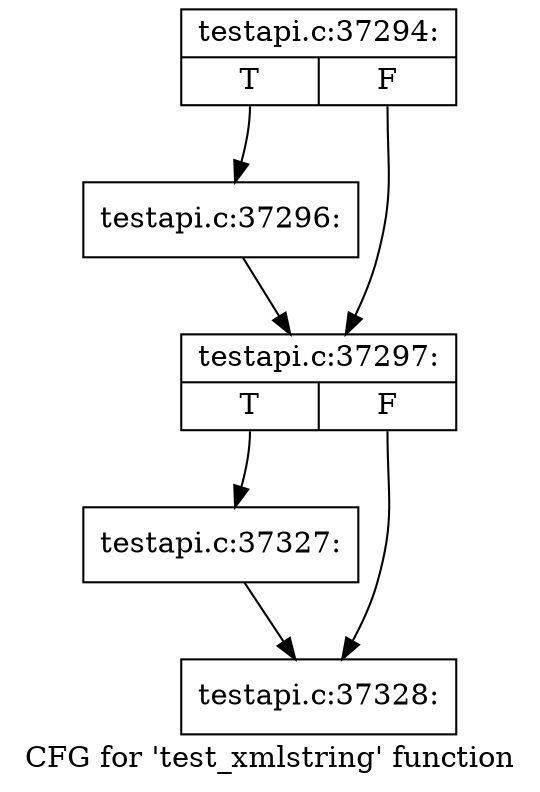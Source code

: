 digraph "CFG for 'test_xmlstring' function" {
	label="CFG for 'test_xmlstring' function";

	Node0x54beef0 [shape=record,label="{testapi.c:37294:|{<s0>T|<s1>F}}"];
	Node0x54beef0:s0 -> Node0x54c44d0;
	Node0x54beef0:s1 -> Node0x4a1a340;
	Node0x54c44d0 [shape=record,label="{testapi.c:37296:}"];
	Node0x54c44d0 -> Node0x4a1a340;
	Node0x4a1a340 [shape=record,label="{testapi.c:37297:|{<s0>T|<s1>F}}"];
	Node0x4a1a340:s0 -> Node0x3da5b90;
	Node0x4a1a340:s1 -> Node0x3da6790;
	Node0x3da5b90 [shape=record,label="{testapi.c:37327:}"];
	Node0x3da5b90 -> Node0x3da6790;
	Node0x3da6790 [shape=record,label="{testapi.c:37328:}"];
}
